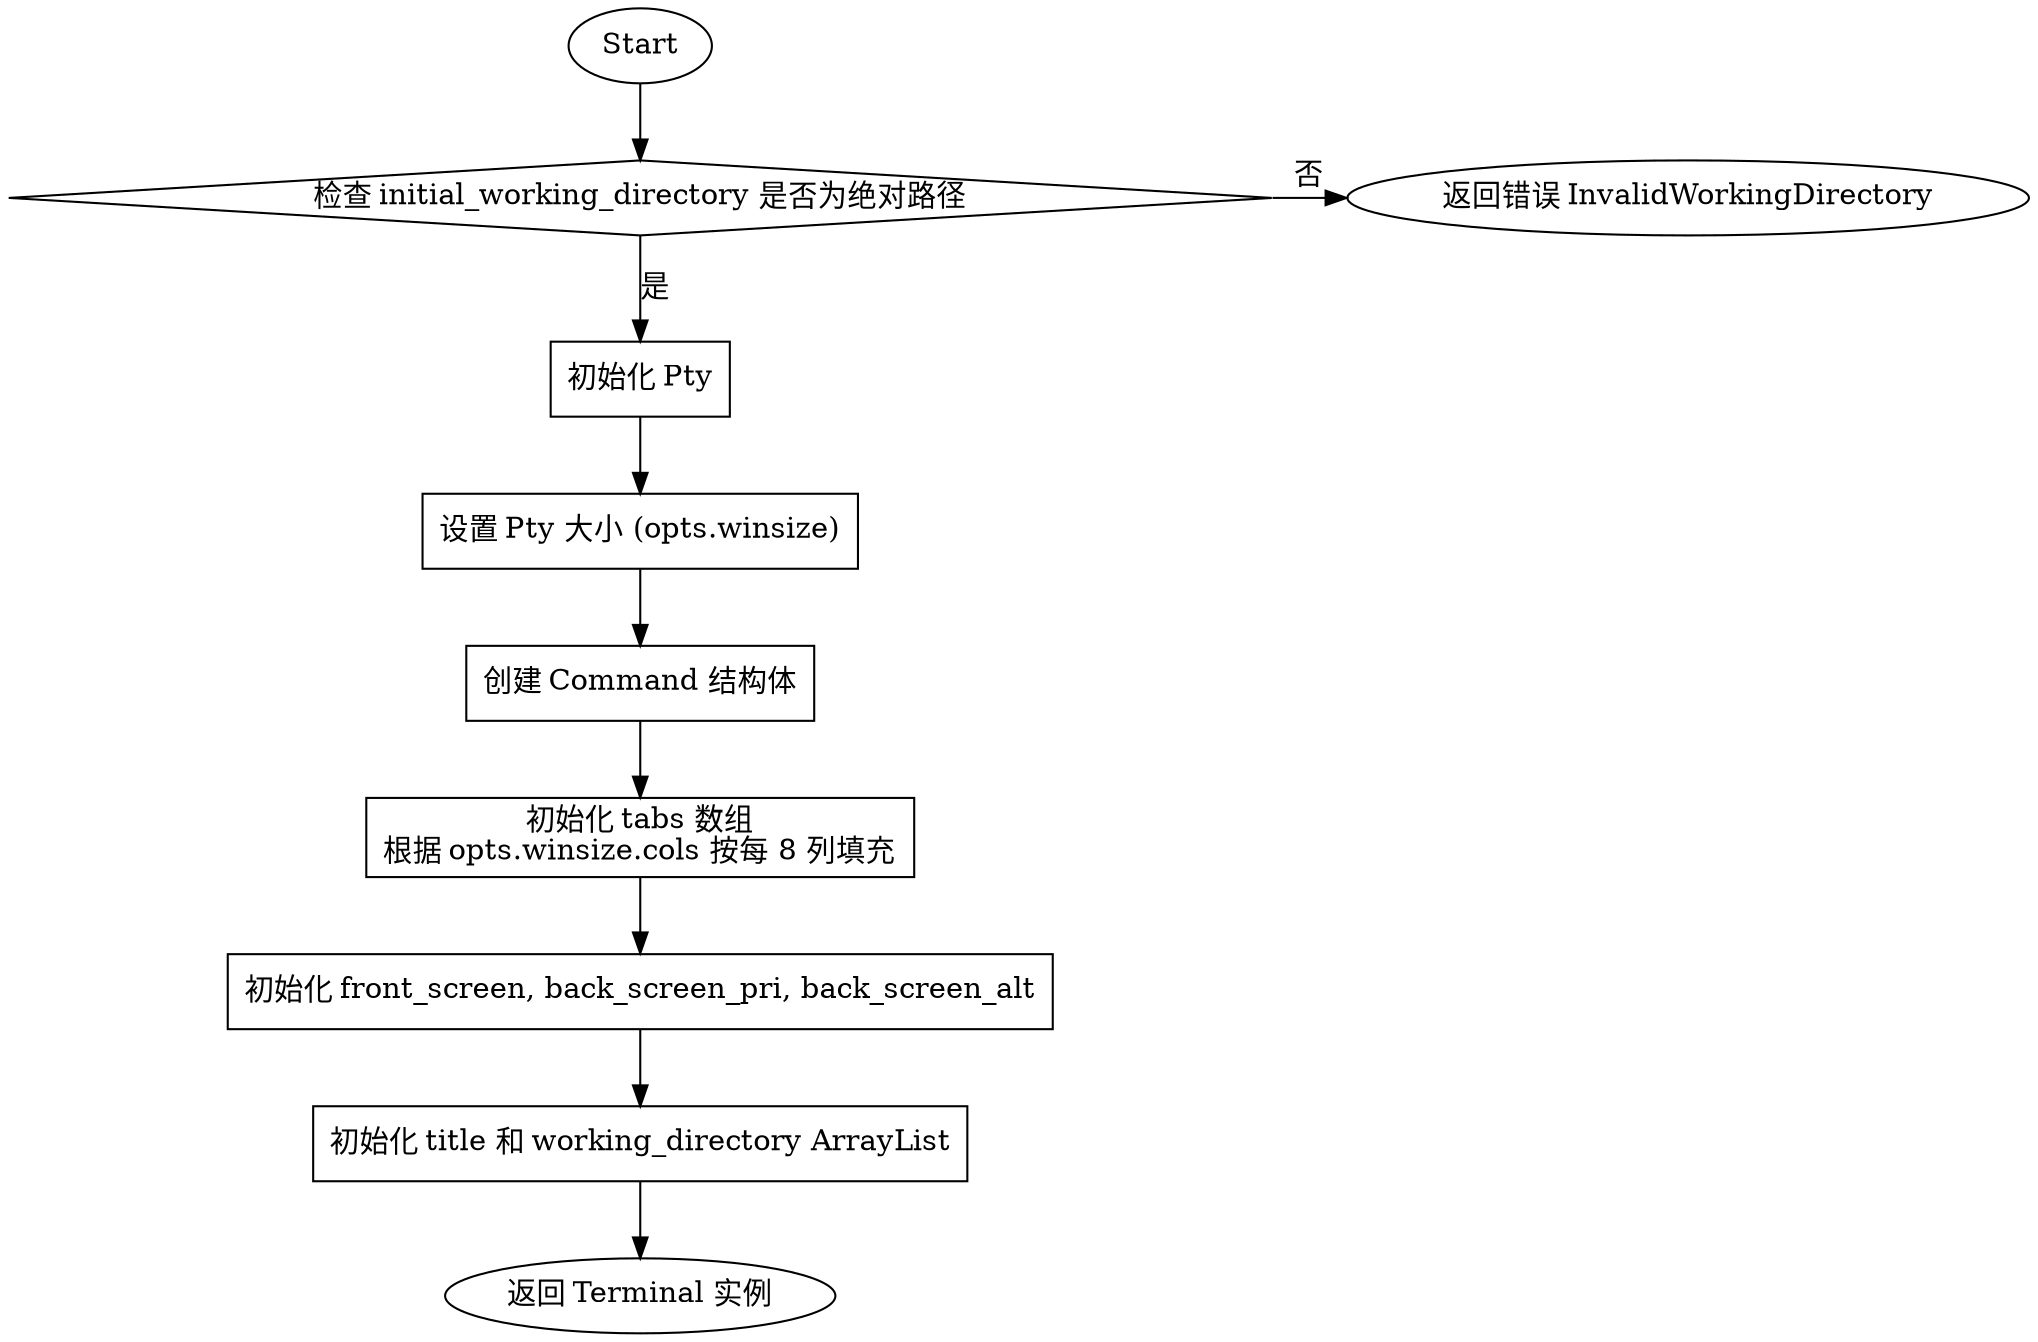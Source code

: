 
digraph Terminal_init_flowchart {
    node [shape=rectangle];
    start [label="Start", shape=ellipse];
    check_pwd [label="检查 initial_working_directory 是否为绝对路径", shape=diamond];
    error_return [label="返回错误 InvalidWorkingDirectory", shape=ellipse];
    init_pty [label="初始化 Pty"];
    set_pty_size [label="设置 Pty 大小 (opts.winsize)"];
    create_cmd [label="创建 Command 结构体"];
    init_tabs [label="初始化 tabs 数组\n根据 opts.winsize.cols 按每 8 列填充"];
    init_screens [label="初始化 front_screen, back_screen_pri, back_screen_alt"];
    init_lists [label="初始化 title 和 working_directory ArrayList"];
    return_terminal [label="返回 Terminal 实例", shape=ellipse];

    start -> check_pwd;
    check_pwd -> error_return [label="否"];
    check_pwd -> init_pty [label="是"];
    init_pty -> set_pty_size;
    set_pty_size -> create_cmd;
    create_cmd -> init_tabs;
    init_tabs -> init_screens;
    init_screens -> init_lists;
    init_lists -> return_terminal;

    // 隐藏布局辅助节点
    {rank=same; check_pwd error_return}
}
